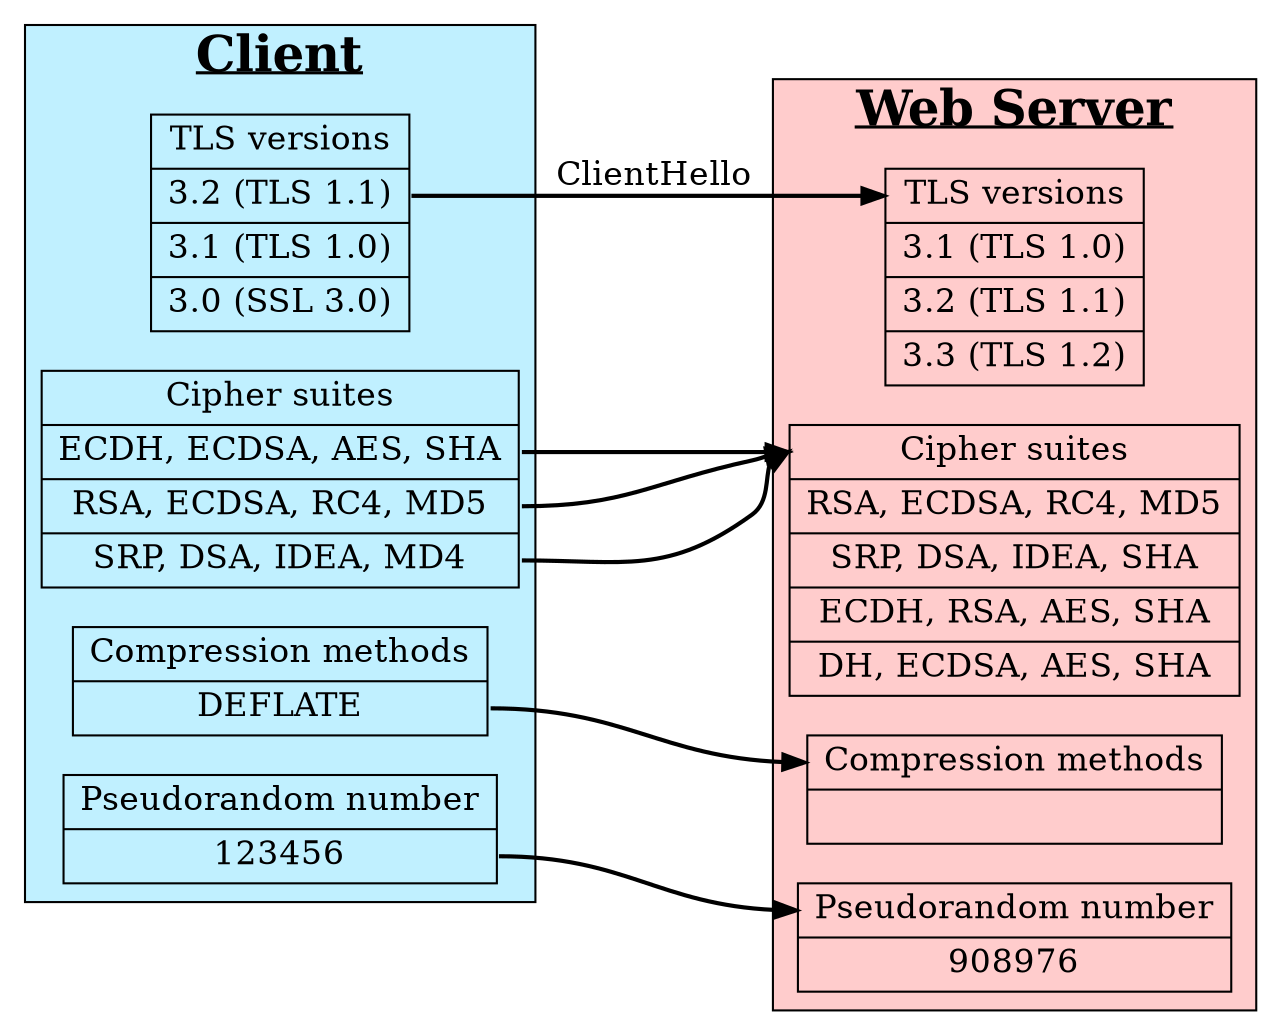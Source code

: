 digraph G {
	graph [
		rankdir = "LR";
	];

	node [
		shape = "record";
		fontsize = "16";
	];

	edge [
		style = "bold";
		fontsize = "16";
	];

	subgraph cluster_client {
		bgcolor = "#C0F0FF";
		label = <<B><U>Client</U></B>>;
		fontsize = "24";
		"tls" [
			label = "TLS versions|<selected>3.2 (TLS 1.1)|3.1 (TLS 1.0)|3.0 (SSL 3.0)";
		];

		"cipher" [
			label = "Cipher suites|<s1>ECDH, ECDSA, AES, SHA|<s2>RSA, ECDSA, RC4, MD5|<s3>SRP, DSA, IDEA, MD4";
		];

		"compression" [
			label = "Compression methods|<selected>DEFLATE";
		];

		"random" [
			label = "Pseudorandom number|<selected>123456";
		];
	};

	subgraph cluster_server {
		bgcolor = "#FFCCCC";
		label = <<B><U>Web Server</U></B>>;
		fontsize = "24";
		"server_tls" [
			label = "<selected>TLS versions|3.1 (TLS 1.0)|3.2 (TLS 1.1)|3.3 (TLS 1.2)";
		];

		"server_cipher" [
			label = "<selected>Cipher suites|RSA, ECDSA, RC4, MD5|SRP, DSA, IDEA, SHA|ECDH, RSA, AES, SHA|DH, ECDSA, AES, SHA";
		];

		"server_compression" [
			label = "<selected>Compression methods|";
		];

		"server_random" [
			label = "<selected>Pseudorandom number|908976";
		];
	};

	tls:selected -> server_tls:selected [label = "ClientHello"];
	cipher:s1 -> server_cipher:selected;
	cipher:s2 -> server_cipher:selected;
	cipher:s3 -> server_cipher:selected;
	compression:selected -> server_compression:selected;
	random:selected -> server_random:selected;
}

